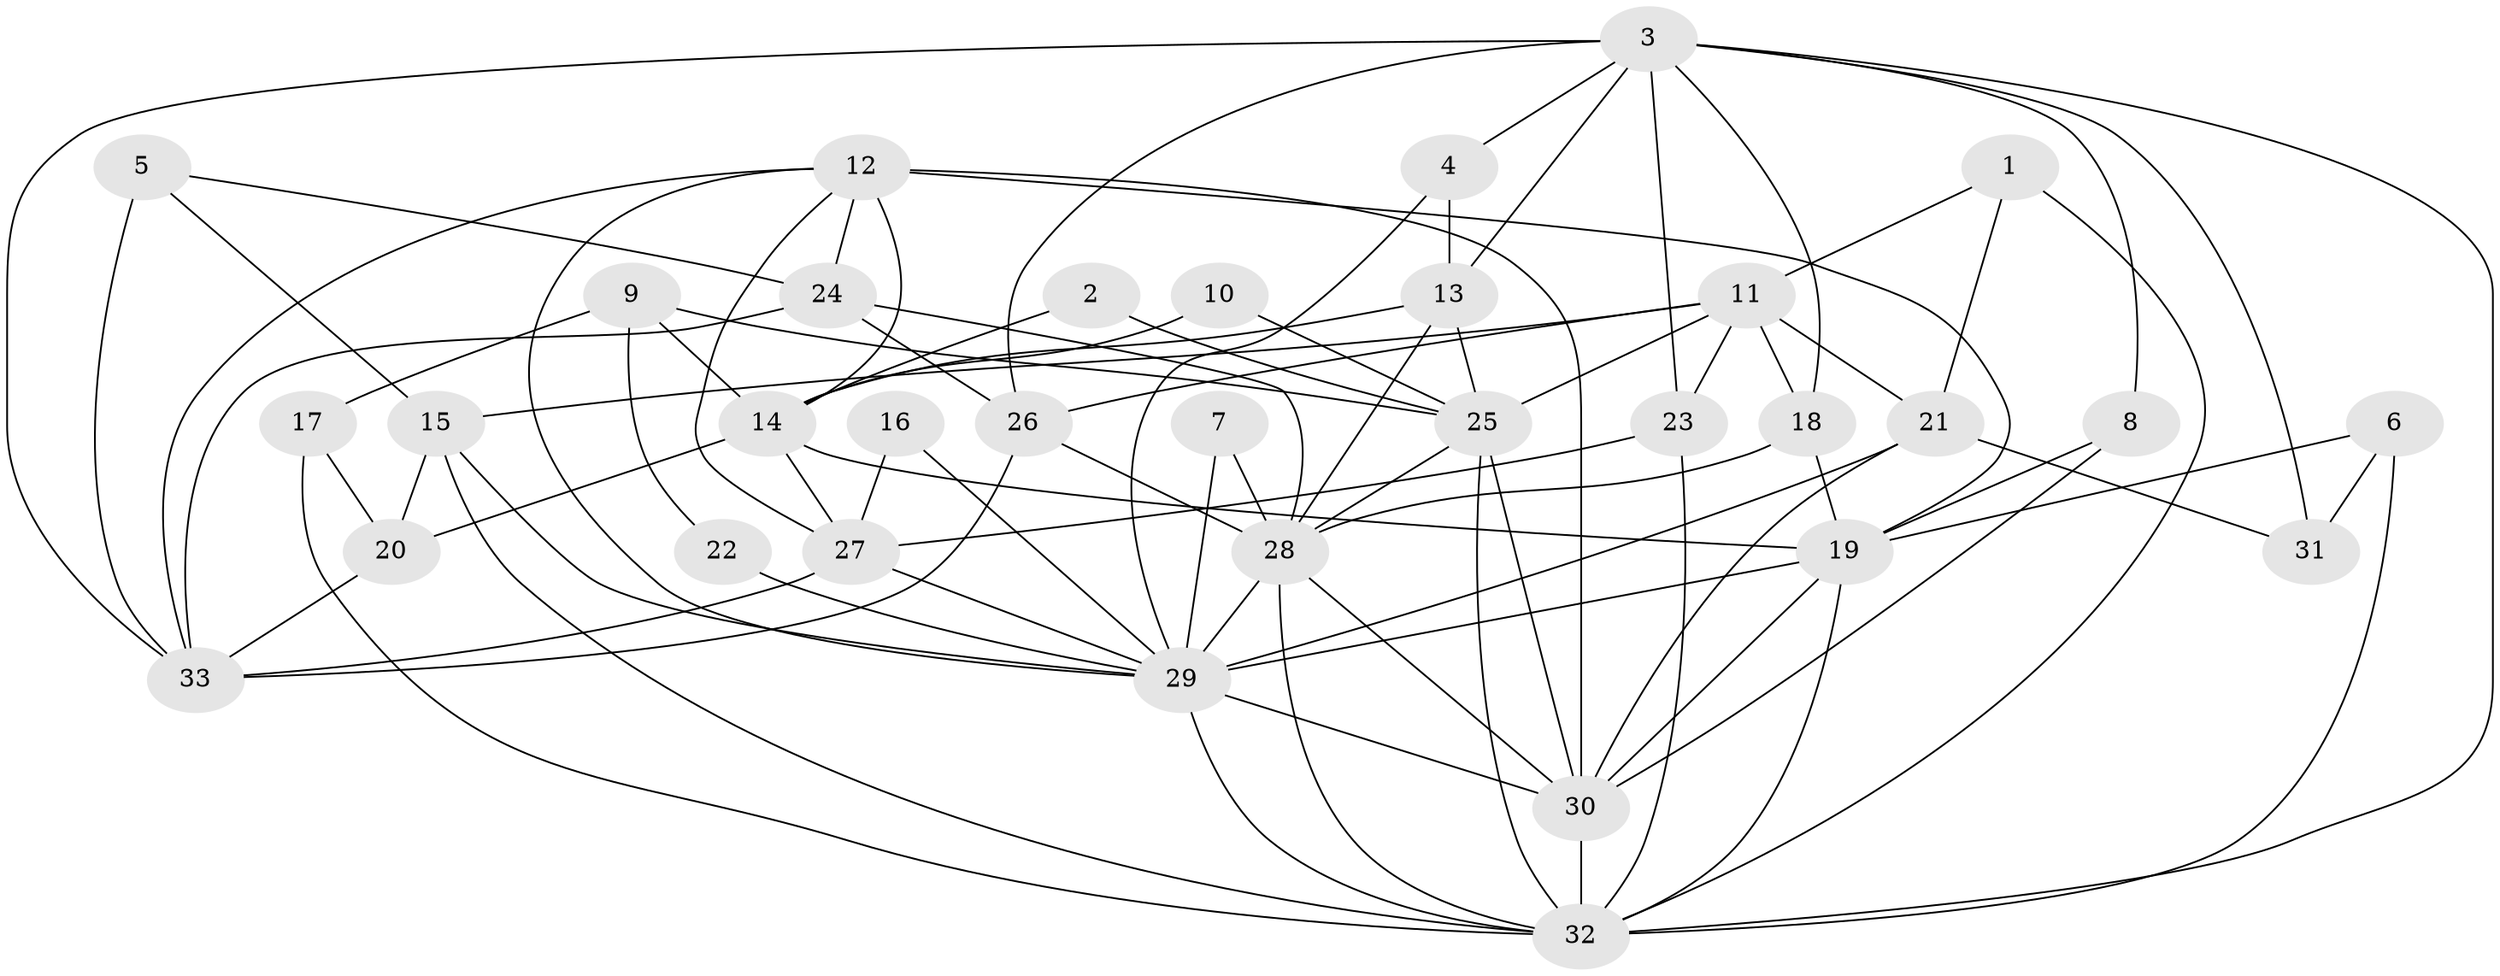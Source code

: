 // original degree distribution, {4: 0.2923076923076923, 2: 0.16923076923076924, 7: 0.046153846153846156, 5: 0.18461538461538463, 3: 0.2, 6: 0.1076923076923077}
// Generated by graph-tools (version 1.1) at 2025/26/03/09/25 03:26:15]
// undirected, 33 vertices, 86 edges
graph export_dot {
graph [start="1"]
  node [color=gray90,style=filled];
  1;
  2;
  3;
  4;
  5;
  6;
  7;
  8;
  9;
  10;
  11;
  12;
  13;
  14;
  15;
  16;
  17;
  18;
  19;
  20;
  21;
  22;
  23;
  24;
  25;
  26;
  27;
  28;
  29;
  30;
  31;
  32;
  33;
  1 -- 11 [weight=1.0];
  1 -- 21 [weight=2.0];
  1 -- 32 [weight=1.0];
  2 -- 14 [weight=1.0];
  2 -- 25 [weight=1.0];
  3 -- 4 [weight=1.0];
  3 -- 8 [weight=1.0];
  3 -- 13 [weight=1.0];
  3 -- 18 [weight=1.0];
  3 -- 23 [weight=1.0];
  3 -- 26 [weight=1.0];
  3 -- 31 [weight=1.0];
  3 -- 32 [weight=2.0];
  3 -- 33 [weight=2.0];
  4 -- 13 [weight=1.0];
  4 -- 29 [weight=1.0];
  5 -- 15 [weight=1.0];
  5 -- 24 [weight=1.0];
  5 -- 33 [weight=1.0];
  6 -- 19 [weight=1.0];
  6 -- 31 [weight=1.0];
  6 -- 32 [weight=1.0];
  7 -- 28 [weight=2.0];
  7 -- 29 [weight=1.0];
  8 -- 19 [weight=1.0];
  8 -- 30 [weight=1.0];
  9 -- 14 [weight=1.0];
  9 -- 17 [weight=1.0];
  9 -- 22 [weight=1.0];
  9 -- 25 [weight=1.0];
  10 -- 14 [weight=1.0];
  10 -- 25 [weight=1.0];
  11 -- 15 [weight=1.0];
  11 -- 18 [weight=1.0];
  11 -- 21 [weight=1.0];
  11 -- 23 [weight=1.0];
  11 -- 25 [weight=1.0];
  11 -- 26 [weight=1.0];
  12 -- 14 [weight=1.0];
  12 -- 19 [weight=1.0];
  12 -- 24 [weight=1.0];
  12 -- 27 [weight=1.0];
  12 -- 29 [weight=1.0];
  12 -- 30 [weight=2.0];
  12 -- 33 [weight=1.0];
  13 -- 14 [weight=1.0];
  13 -- 25 [weight=1.0];
  13 -- 28 [weight=1.0];
  14 -- 19 [weight=1.0];
  14 -- 20 [weight=1.0];
  14 -- 27 [weight=2.0];
  15 -- 20 [weight=1.0];
  15 -- 29 [weight=1.0];
  15 -- 32 [weight=1.0];
  16 -- 27 [weight=1.0];
  16 -- 29 [weight=1.0];
  17 -- 20 [weight=1.0];
  17 -- 32 [weight=2.0];
  18 -- 19 [weight=1.0];
  18 -- 28 [weight=1.0];
  19 -- 29 [weight=2.0];
  19 -- 30 [weight=1.0];
  19 -- 32 [weight=1.0];
  20 -- 33 [weight=2.0];
  21 -- 29 [weight=1.0];
  21 -- 30 [weight=1.0];
  21 -- 31 [weight=1.0];
  22 -- 29 [weight=1.0];
  23 -- 27 [weight=1.0];
  23 -- 32 [weight=1.0];
  24 -- 26 [weight=1.0];
  24 -- 28 [weight=2.0];
  24 -- 33 [weight=1.0];
  25 -- 28 [weight=1.0];
  25 -- 30 [weight=1.0];
  25 -- 32 [weight=1.0];
  26 -- 28 [weight=1.0];
  26 -- 33 [weight=1.0];
  27 -- 29 [weight=1.0];
  27 -- 33 [weight=1.0];
  28 -- 29 [weight=1.0];
  28 -- 30 [weight=1.0];
  28 -- 32 [weight=1.0];
  29 -- 30 [weight=2.0];
  29 -- 32 [weight=1.0];
  30 -- 32 [weight=2.0];
}
